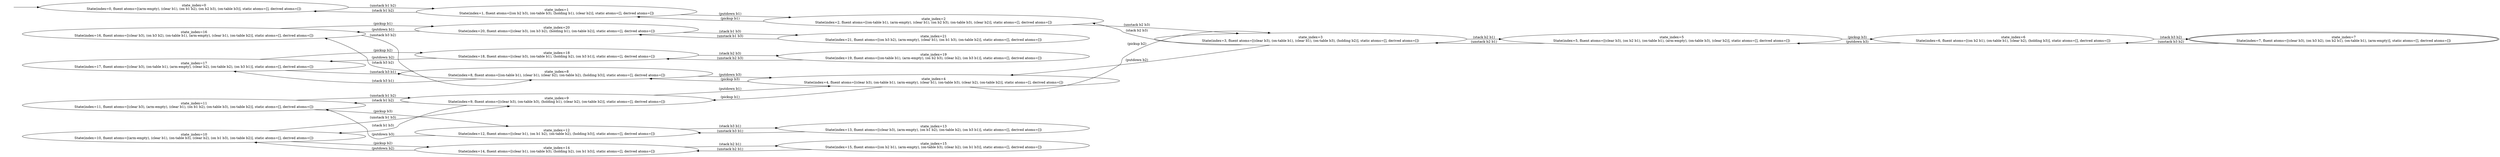 digraph {
rankdir="LR"
s0[label="state_index=0
State(index=0, fluent atoms=[(arm-empty), (clear b1), (on b1 b2), (on b2 b3), (on-table b3)], static atoms=[], derived atoms=[])
"]
s1[label="state_index=1
State(index=1, fluent atoms=[(on b2 b3), (on-table b3), (holding b1), (clear b2)], static atoms=[], derived atoms=[])
"]
s2[label="state_index=2
State(index=2, fluent atoms=[(on-table b1), (arm-empty), (clear b1), (on b2 b3), (on-table b3), (clear b2)], static atoms=[], derived atoms=[])
"]
s3[label="state_index=3
State(index=3, fluent atoms=[(clear b3), (on-table b1), (clear b1), (on-table b3), (holding b2)], static atoms=[], derived atoms=[])
"]
s4[label="state_index=4
State(index=4, fluent atoms=[(clear b3), (on-table b1), (arm-empty), (clear b1), (on-table b3), (clear b2), (on-table b2)], static atoms=[], derived atoms=[])
"]
s5[label="state_index=5
State(index=5, fluent atoms=[(clear b3), (on b2 b1), (on-table b1), (arm-empty), (on-table b3), (clear b2)], static atoms=[], derived atoms=[])
"]
s6[label="state_index=6
State(index=6, fluent atoms=[(on b2 b1), (on-table b1), (clear b2), (holding b3)], static atoms=[], derived atoms=[])
"]
s7[peripheries=2,label="state_index=7
State(index=7, fluent atoms=[(clear b3), (on b3 b2), (on b2 b1), (on-table b1), (arm-empty)], static atoms=[], derived atoms=[])
"]
s8[label="state_index=8
State(index=8, fluent atoms=[(on-table b1), (clear b1), (clear b2), (on-table b2), (holding b3)], static atoms=[], derived atoms=[])
"]
s9[label="state_index=9
State(index=9, fluent atoms=[(clear b3), (on-table b3), (holding b1), (clear b2), (on-table b2)], static atoms=[], derived atoms=[])
"]
s10[label="state_index=10
State(index=10, fluent atoms=[(arm-empty), (clear b1), (on-table b3), (clear b2), (on b1 b3), (on-table b2)], static atoms=[], derived atoms=[])
"]
s11[label="state_index=11
State(index=11, fluent atoms=[(clear b3), (arm-empty), (clear b1), (on b1 b2), (on-table b3), (on-table b2)], static atoms=[], derived atoms=[])
"]
s12[label="state_index=12
State(index=12, fluent atoms=[(clear b1), (on b1 b2), (on-table b2), (holding b3)], static atoms=[], derived atoms=[])
"]
s13[label="state_index=13
State(index=13, fluent atoms=[(clear b3), (arm-empty), (on b1 b2), (on-table b2), (on b3 b1)], static atoms=[], derived atoms=[])
"]
s14[label="state_index=14
State(index=14, fluent atoms=[(clear b1), (on-table b3), (holding b2), (on b1 b3)], static atoms=[], derived atoms=[])
"]
s15[label="state_index=15
State(index=15, fluent atoms=[(on b2 b1), (arm-empty), (on-table b3), (clear b2), (on b1 b3)], static atoms=[], derived atoms=[])
"]
s16[label="state_index=16
State(index=16, fluent atoms=[(clear b3), (on b3 b2), (on-table b1), (arm-empty), (clear b1), (on-table b2)], static atoms=[], derived atoms=[])
"]
s17[label="state_index=17
State(index=17, fluent atoms=[(clear b3), (on-table b1), (arm-empty), (clear b2), (on-table b2), (on b3 b1)], static atoms=[], derived atoms=[])
"]
s18[label="state_index=18
State(index=18, fluent atoms=[(clear b3), (on-table b1), (holding b2), (on b3 b1)], static atoms=[], derived atoms=[])
"]
s19[label="state_index=19
State(index=19, fluent atoms=[(on-table b1), (arm-empty), (on b2 b3), (clear b2), (on b3 b1)], static atoms=[], derived atoms=[])
"]
s20[label="state_index=20
State(index=20, fluent atoms=[(clear b3), (on b3 b2), (holding b1), (on-table b2)], static atoms=[], derived atoms=[])
"]
s21[label="state_index=21
State(index=21, fluent atoms=[(on b3 b2), (arm-empty), (clear b1), (on b1 b3), (on-table b2)], static atoms=[], derived atoms=[])
"]
Dangling [ label = "", style = invis ]
{ rank = same; Dangling }
Dangling -> s0
{ rank = same; s13,s15,s19,s21}
{ rank = same; s12,s14,s18,s20}
{ rank = same; s0,s10,s11,s16,s17}
{ rank = same; s1,s8,s9}
{ rank = same; s2,s4}
{ rank = same; s3}
{ rank = same; s5}
{ rank = same; s6}
{ rank = same; s7}
s0->s1 [label="(unstack b1 b2)
"]
s1->s0 [label="(stack b1 b2)
"]
s1->s2 [label="(putdown b1)
"]
s2->s1 [label="(pickup b1)
"]
s2->s3 [label="(unstack b2 b3)
"]
s3->s2 [label="(stack b2 b3)
"]
s3->s4 [label="(putdown b2)
"]
s3->s5 [label="(stack b2 b1)
"]
s4->s3 [label="(pickup b2)
"]
s4->s8 [label="(pickup b3)
"]
s4->s9 [label="(pickup b1)
"]
s5->s3 [label="(unstack b2 b1)
"]
s5->s6 [label="(pickup b3)
"]
s6->s5 [label="(putdown b3)
"]
s6->s7 [label="(stack b3 b2)
"]
s7->s6 [label="(unstack b3 b2)
"]
s8->s4 [label="(putdown b3)
"]
s8->s16 [label="(stack b3 b2)
"]
s8->s17 [label="(stack b3 b1)
"]
s9->s4 [label="(putdown b1)
"]
s9->s10 [label="(stack b1 b3)
"]
s9->s11 [label="(stack b1 b2)
"]
s10->s9 [label="(unstack b1 b3)
"]
s10->s14 [label="(pickup b2)
"]
s11->s9 [label="(unstack b1 b2)
"]
s11->s12 [label="(pickup b3)
"]
s12->s11 [label="(putdown b3)
"]
s12->s13 [label="(stack b3 b1)
"]
s13->s12 [label="(unstack b3 b1)
"]
s14->s10 [label="(putdown b2)
"]
s14->s15 [label="(stack b2 b1)
"]
s15->s14 [label="(unstack b2 b1)
"]
s16->s8 [label="(unstack b3 b2)
"]
s16->s20 [label="(pickup b1)
"]
s17->s8 [label="(unstack b3 b1)
"]
s17->s18 [label="(pickup b2)
"]
s18->s17 [label="(putdown b2)
"]
s18->s19 [label="(stack b2 b3)
"]
s19->s18 [label="(unstack b2 b3)
"]
s20->s16 [label="(putdown b1)
"]
s20->s21 [label="(stack b1 b3)
"]
s21->s20 [label="(unstack b1 b3)
"]
}
